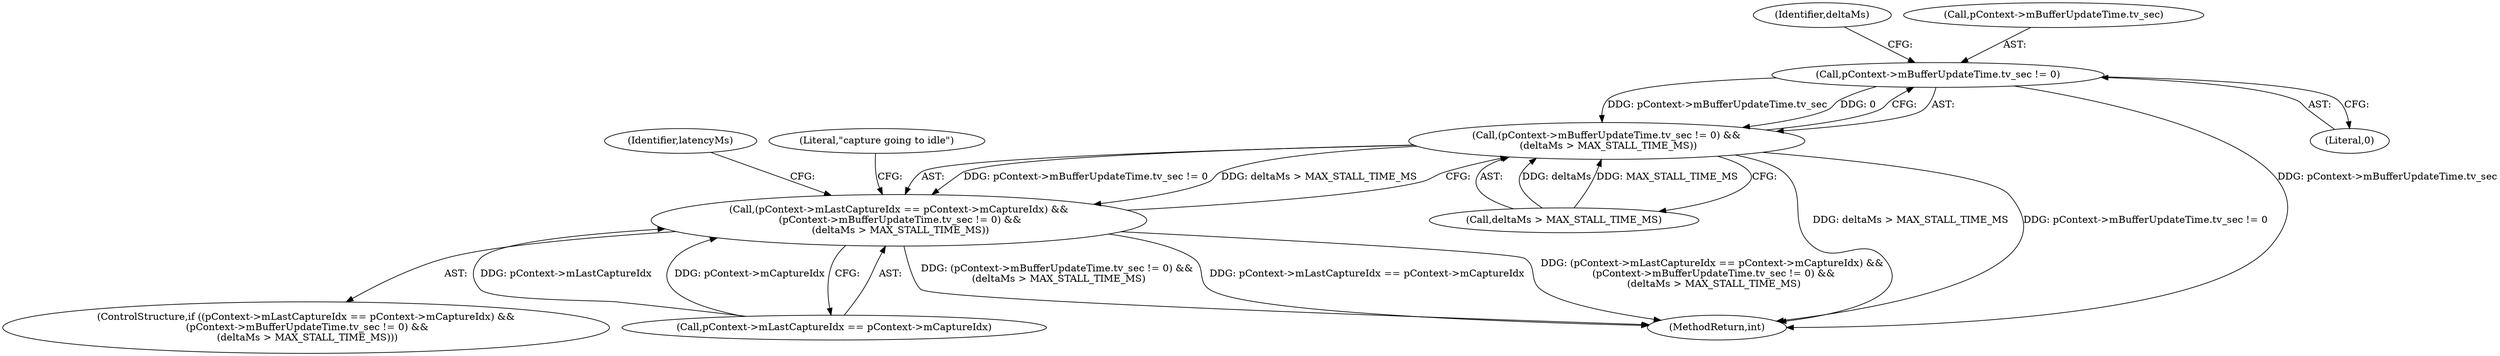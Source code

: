 digraph "0_Android_557bd7bfe6c4895faee09e46fc9b5304a956c8b7@pointer" {
"1000735" [label="(Call,pContext->mBufferUpdateTime.tv_sec != 0)"];
"1000734" [label="(Call,(pContext->mBufferUpdateTime.tv_sec != 0) &&\n (deltaMs > MAX_STALL_TIME_MS))"];
"1000726" [label="(Call,(pContext->mLastCaptureIdx == pContext->mCaptureIdx) &&\n (pContext->mBufferUpdateTime.tv_sec != 0) &&\n (deltaMs > MAX_STALL_TIME_MS))"];
"1000763" [label="(Identifier,latencyMs)"];
"1000743" [label="(Identifier,deltaMs)"];
"1000742" [label="(Call,deltaMs > MAX_STALL_TIME_MS)"];
"1000726" [label="(Call,(pContext->mLastCaptureIdx == pContext->mCaptureIdx) &&\n (pContext->mBufferUpdateTime.tv_sec != 0) &&\n (deltaMs > MAX_STALL_TIME_MS))"];
"1000727" [label="(Call,pContext->mLastCaptureIdx == pContext->mCaptureIdx)"];
"1000736" [label="(Call,pContext->mBufferUpdateTime.tv_sec)"];
"1000735" [label="(Call,pContext->mBufferUpdateTime.tv_sec != 0)"];
"1001120" [label="(MethodReturn,int)"];
"1000747" [label="(Literal,\"capture going to idle\")"];
"1000725" [label="(ControlStructure,if ((pContext->mLastCaptureIdx == pContext->mCaptureIdx) &&\n (pContext->mBufferUpdateTime.tv_sec != 0) &&\n (deltaMs > MAX_STALL_TIME_MS)))"];
"1000741" [label="(Literal,0)"];
"1000734" [label="(Call,(pContext->mBufferUpdateTime.tv_sec != 0) &&\n (deltaMs > MAX_STALL_TIME_MS))"];
"1000735" -> "1000734"  [label="AST: "];
"1000735" -> "1000741"  [label="CFG: "];
"1000736" -> "1000735"  [label="AST: "];
"1000741" -> "1000735"  [label="AST: "];
"1000743" -> "1000735"  [label="CFG: "];
"1000734" -> "1000735"  [label="CFG: "];
"1000735" -> "1001120"  [label="DDG: pContext->mBufferUpdateTime.tv_sec"];
"1000735" -> "1000734"  [label="DDG: pContext->mBufferUpdateTime.tv_sec"];
"1000735" -> "1000734"  [label="DDG: 0"];
"1000734" -> "1000726"  [label="AST: "];
"1000734" -> "1000742"  [label="CFG: "];
"1000742" -> "1000734"  [label="AST: "];
"1000726" -> "1000734"  [label="CFG: "];
"1000734" -> "1001120"  [label="DDG: deltaMs > MAX_STALL_TIME_MS"];
"1000734" -> "1001120"  [label="DDG: pContext->mBufferUpdateTime.tv_sec != 0"];
"1000734" -> "1000726"  [label="DDG: pContext->mBufferUpdateTime.tv_sec != 0"];
"1000734" -> "1000726"  [label="DDG: deltaMs > MAX_STALL_TIME_MS"];
"1000742" -> "1000734"  [label="DDG: deltaMs"];
"1000742" -> "1000734"  [label="DDG: MAX_STALL_TIME_MS"];
"1000726" -> "1000725"  [label="AST: "];
"1000726" -> "1000727"  [label="CFG: "];
"1000727" -> "1000726"  [label="AST: "];
"1000747" -> "1000726"  [label="CFG: "];
"1000763" -> "1000726"  [label="CFG: "];
"1000726" -> "1001120"  [label="DDG: (pContext->mBufferUpdateTime.tv_sec != 0) &&\n (deltaMs > MAX_STALL_TIME_MS)"];
"1000726" -> "1001120"  [label="DDG: pContext->mLastCaptureIdx == pContext->mCaptureIdx"];
"1000726" -> "1001120"  [label="DDG: (pContext->mLastCaptureIdx == pContext->mCaptureIdx) &&\n (pContext->mBufferUpdateTime.tv_sec != 0) &&\n (deltaMs > MAX_STALL_TIME_MS)"];
"1000727" -> "1000726"  [label="DDG: pContext->mLastCaptureIdx"];
"1000727" -> "1000726"  [label="DDG: pContext->mCaptureIdx"];
}
